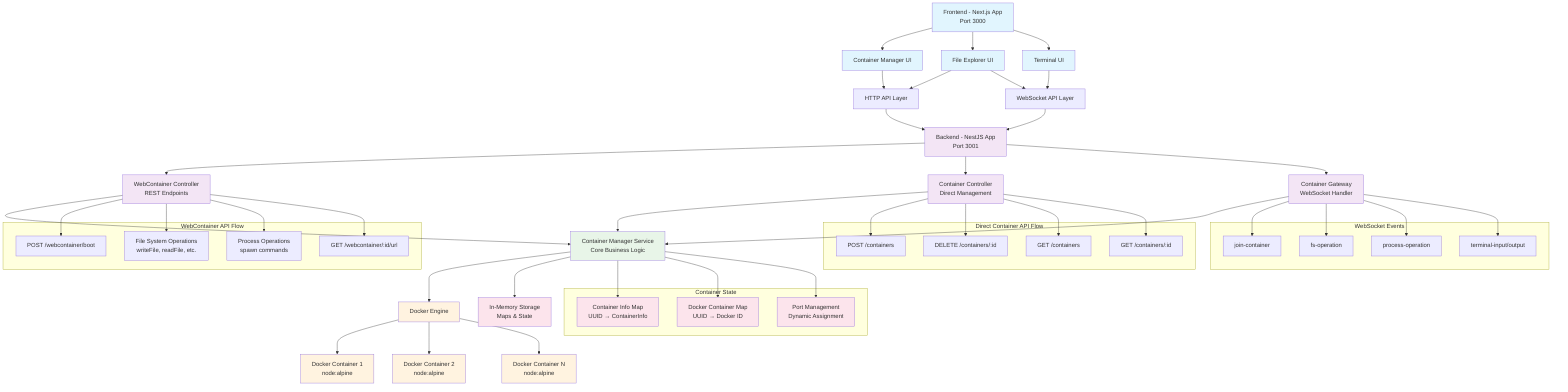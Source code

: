 flowchart TD
    %% Frontend Components
    FE[Frontend - Next.js App<br/>Port 3000]
    CM[Container Manager UI]
    FE_API[File Explorer UI]
    TERM[Terminal UI]

    %% API Layers
    HTTP_API[HTTP API Layer]
    WS_API[WebSocket API Layer]

    %% Backend Services
    BE[Backend - NestJS App<br/>Port 3001]
    WC_CTRL[WebContainer Controller<br/>REST Endpoints]
    CONT_CTRL[Container Controller<br/>Direct Management]
    CONT_GW[Container Gateway<br/>WebSocket Handler]

    %% Core Service
    CMS[Container Manager Service<br/>Core Business Logic]

    %% Docker Integration
    DOCKER[Docker Engine]
    CONT1[Docker Container 1<br/>node:alpine]
    CONT2[Docker Container 2<br/>node:alpine]
    CONT3[Docker Container N<br/>node:alpine]

    %% Data Storage
    MEM_STORE[In-Memory Storage<br/>Maps & State]

    %% Client Interactions
    FE --> CM
    FE --> FE_API
    FE --> TERM

    %% API Layer Routing
    CM --> HTTP_API
    FE_API --> HTTP_API
    FE_API --> WS_API
    TERM --> WS_API

    %% Backend API Processing
    HTTP_API --> BE
    WS_API --> BE

    %% Controller Layer
    BE --> WC_CTRL
    BE --> CONT_CTRL
    BE --> CONT_GW

    %% Service Integration
    WC_CTRL --> CMS
    CONT_CTRL --> CMS
    CONT_GW --> CMS

    %% Docker Operations
    CMS --> DOCKER
    CMS --> MEM_STORE

    %% Container Management
    DOCKER --> CONT1
    DOCKER --> CONT2
    DOCKER --> CONT3

    %% Specific API Flows
    subgraph "WebContainer API Flow"
        WC_BOOT[POST /webcontainer/boot]
        WC_FS[File System Operations<br/>writeFile, readFile, etc.]
        WC_PROC[Process Operations<br/>spawn commands]
        WC_URL[GET /webcontainer/:id/url]
    end

    subgraph "Direct Container API Flow"
        DC_CREATE[POST /containers]
        DC_DELETE[DELETE /containers/:id]
        DC_LIST[GET /containers]
        DC_GET[GET /containers/:id]
    end

    subgraph "WebSocket Events"
        WS_JOIN[join-container]
        WS_FS[fs-operation]
        WS_PROC[process-operation]
        WS_TERM[terminal-input/output]
    end

    %% API Flow Connections
    WC_CTRL --> WC_BOOT
    WC_CTRL --> WC_FS
    WC_CTRL --> WC_PROC
    WC_CTRL --> WC_URL

    CONT_CTRL --> DC_CREATE
    CONT_CTRL --> DC_DELETE
    CONT_CTRL --> DC_LIST
    CONT_CTRL --> DC_GET

    CONT_GW --> WS_JOIN
    CONT_GW --> WS_FS
    CONT_GW --> WS_PROC
    CONT_GW --> WS_TERM

    %% Container State Management
    subgraph "Container State"
        STATE_MAP[Container Info Map<br/>UUID → ContainerInfo]
        DOCKER_MAP[Docker Container Map<br/>UUID → Docker ID]
        PORT_MGT[Port Management<br/>Dynamic Assignment]
    end

    CMS --> STATE_MAP
    CMS --> DOCKER_MAP
    CMS --> PORT_MGT

    %% Data Flow Styling
    classDef frontend fill:#e1f5fe
    classDef backend fill:#f3e5f5
    classDef service fill:#e8f5e8
    classDef docker fill:#fff3e0
    classDef storage fill:#fce4ec

    class FE,CM,FE_API,TERM frontend
    class BE,WC_CTRL,CONT_CTRL,CONT_GW backend
    class CMS service
    class DOCKER,CONT1,CONT2,CONT3 docker
    class MEM_STORE,STATE_MAP,DOCKER_MAP,PORT_MGT storage